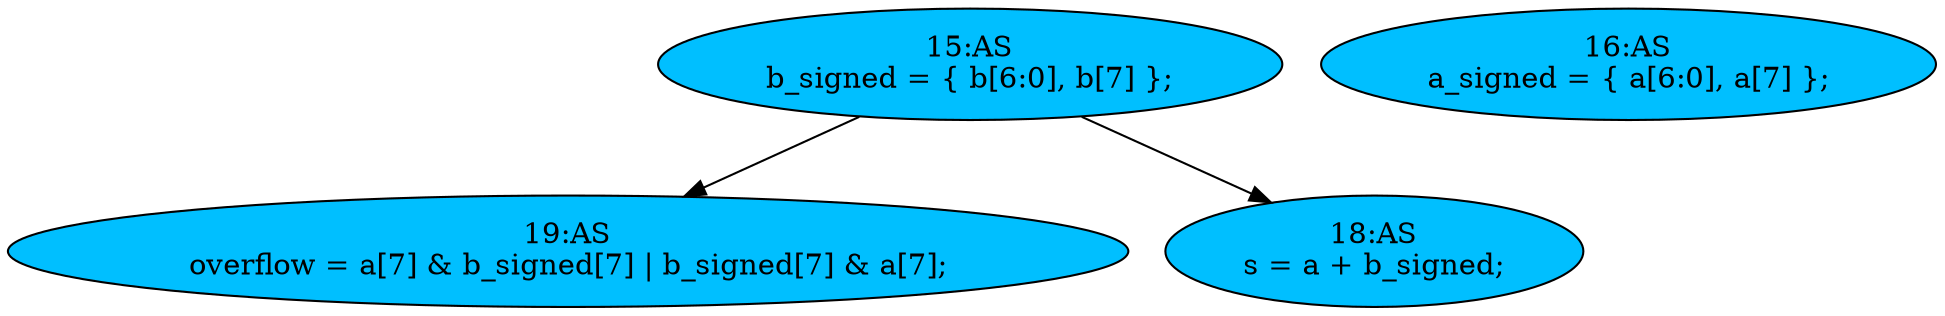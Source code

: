 strict digraph "compose( ,  )" {
	node [label="\N"];
	"19:AS"	[ast="<pyverilog.vparser.ast.Assign object at 0x7fc7a83e62d0>",
		def_var="['overflow']",
		fillcolor=deepskyblue,
		label="19:AS
overflow = a[7] & b_signed[7] | b_signed[7] & a[7];",
		statements="[]",
		style=filled,
		typ=Assign,
		use_var="['a', 'b_signed', 'b_signed', 'a']"];
	"18:AS"	[ast="<pyverilog.vparser.ast.Assign object at 0x7fc7a83e6790>",
		def_var="['s']",
		fillcolor=deepskyblue,
		label="18:AS
s = a + b_signed;",
		statements="[]",
		style=filled,
		typ=Assign,
		use_var="['a', 'b_signed']"];
	"16:AS"	[ast="<pyverilog.vparser.ast.Assign object at 0x7fc7a83f1290>",
		def_var="['a_signed']",
		fillcolor=deepskyblue,
		label="16:AS
a_signed = { a[6:0], a[7] };",
		statements="[]",
		style=filled,
		typ=Assign,
		use_var="['a', 'a']"];
	"15:AS"	[ast="<pyverilog.vparser.ast.Assign object at 0x7fc7a83e3510>",
		def_var="['b_signed']",
		fillcolor=deepskyblue,
		label="15:AS
b_signed = { b[6:0], b[7] };",
		statements="[]",
		style=filled,
		typ=Assign,
		use_var="['b', 'b']"];
	"15:AS" -> "19:AS";
	"15:AS" -> "18:AS";
}
